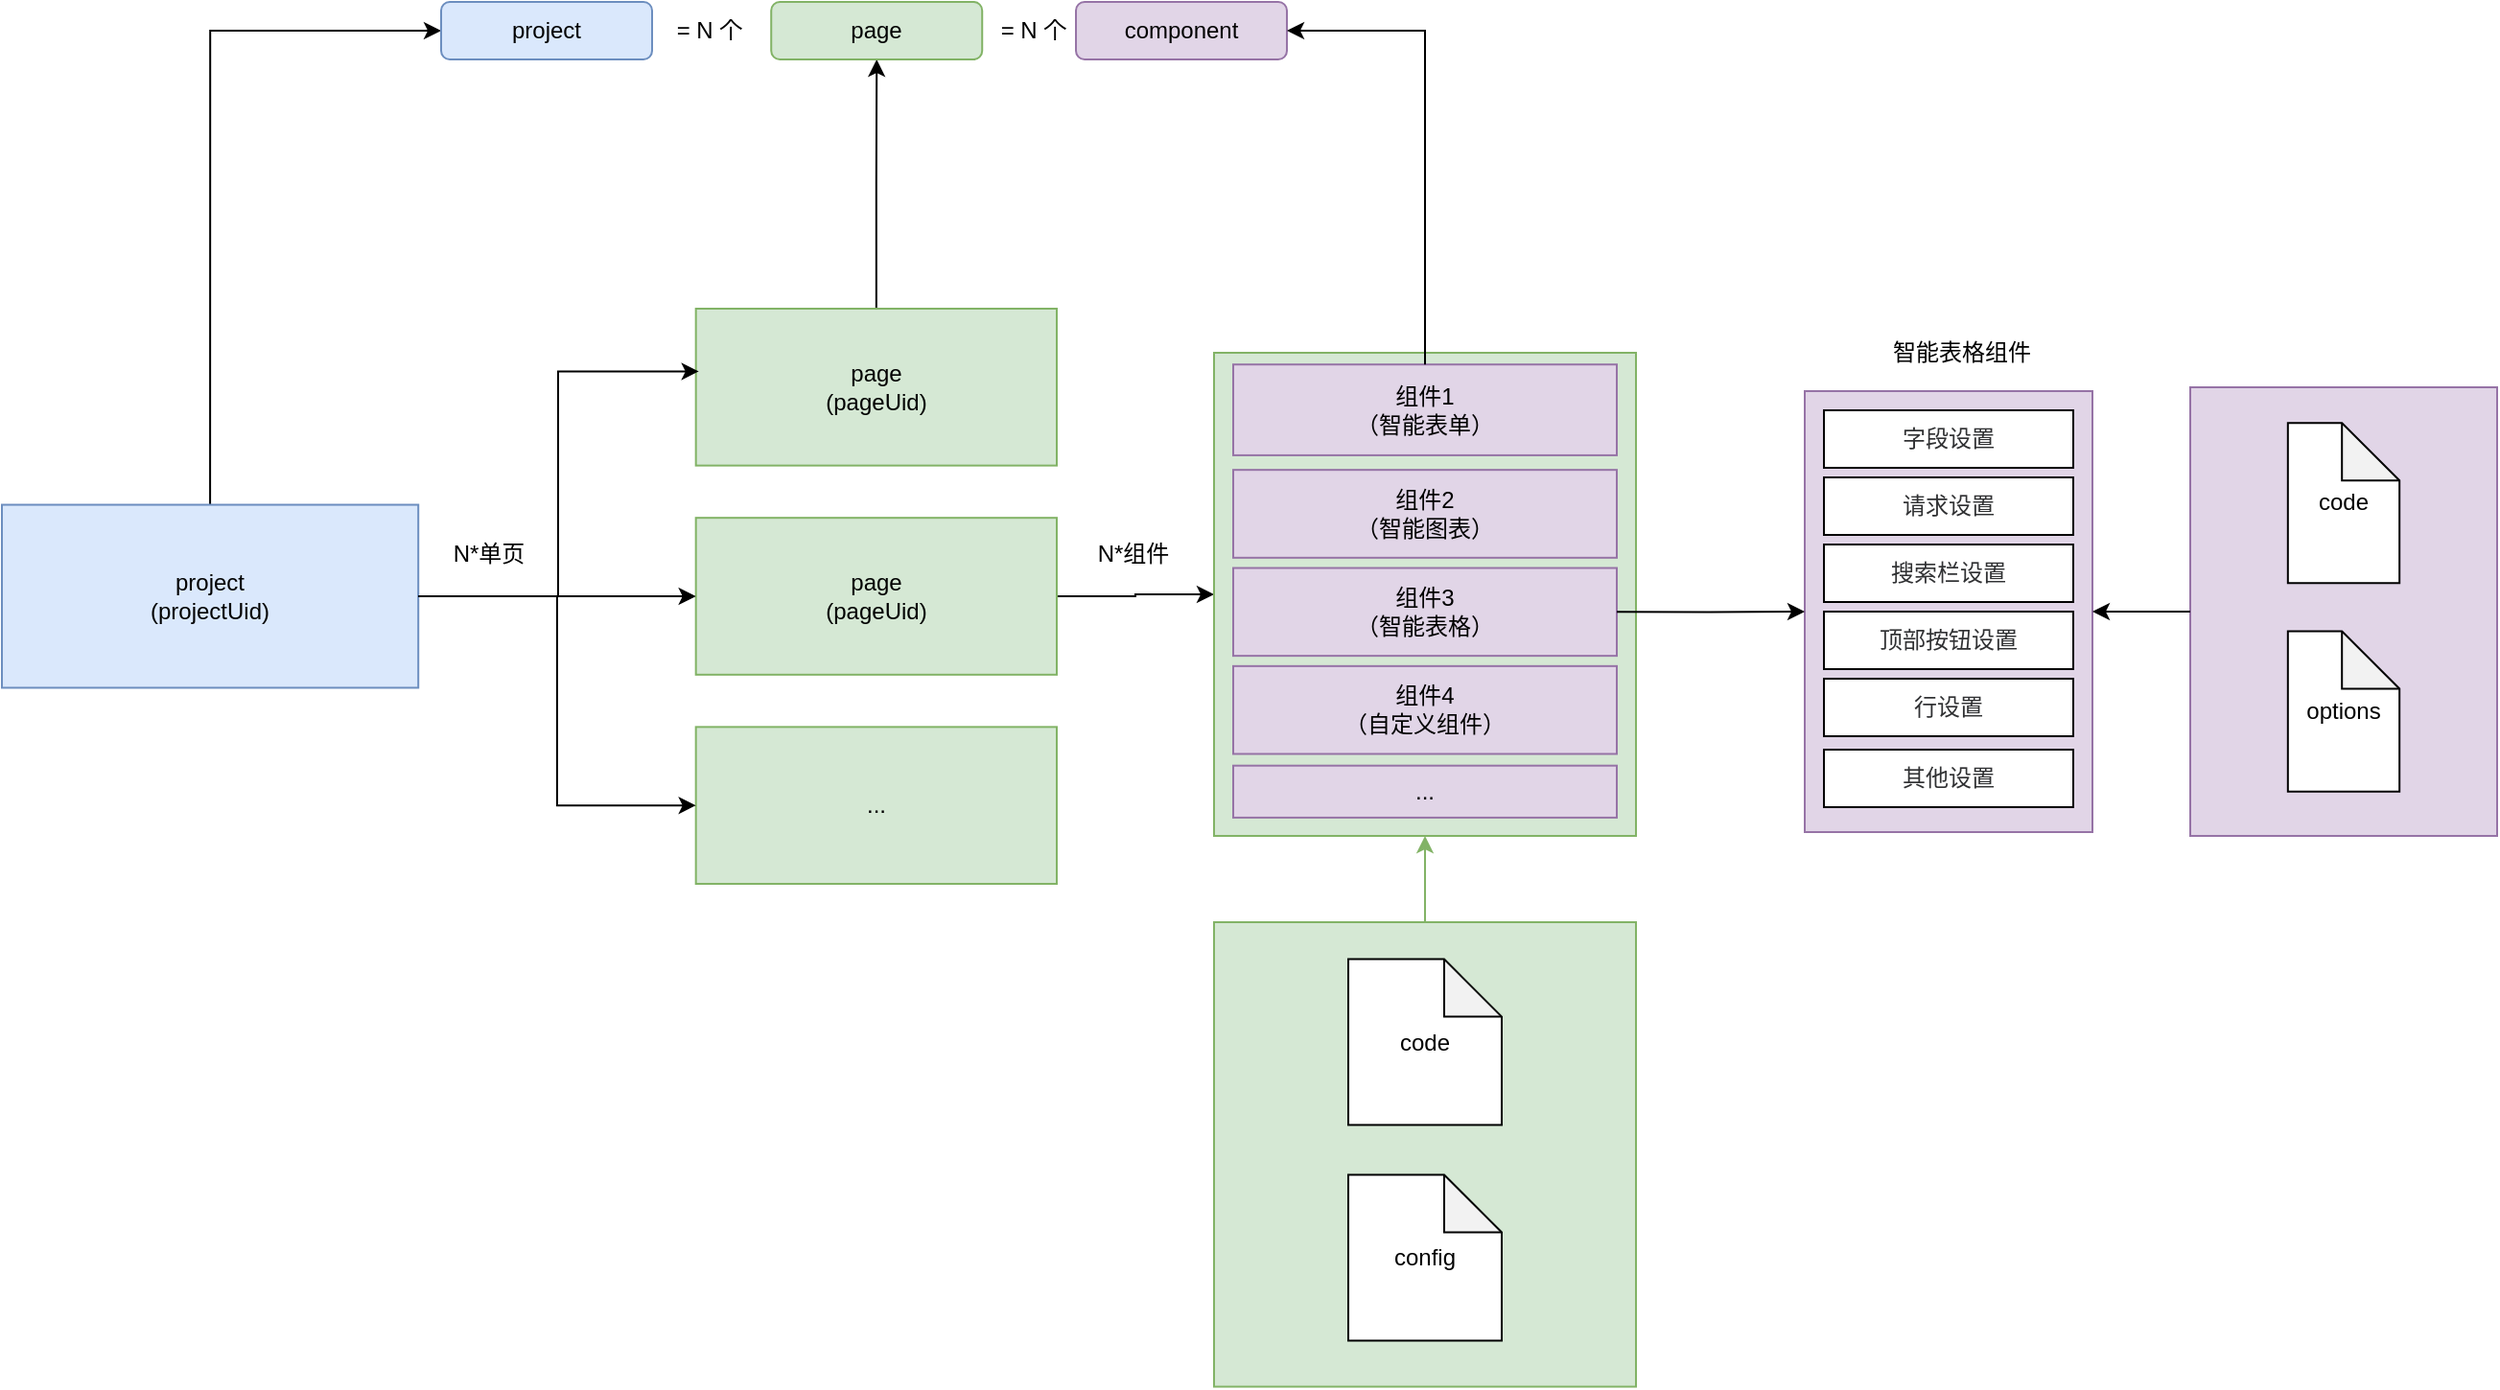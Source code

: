 <mxfile version="14.8.0" type="github">
  <diagram id="uDUzqy1bVPLQPqyA0Kb6" name="Page-1">
    <mxGraphModel dx="1892" dy="1228" grid="1" gridSize="10" guides="1" tooltips="1" connect="1" arrows="1" fold="1" page="1" pageScale="1" pageWidth="827" pageHeight="1169" math="0" shadow="0">
      <root>
        <mxCell id="0" />
        <mxCell id="1" parent="0" />
        <mxCell id="IaOmF9w9HwhS0B1iCCKS-24" style="edgeStyle=orthogonalEdgeStyle;rounded=0;orthogonalLoop=1;jettySize=auto;html=1;exitX=0.5;exitY=0;exitDx=0;exitDy=0;entryX=0;entryY=0.5;entryDx=0;entryDy=0;" edge="1" parent="1" source="IaOmF9w9HwhS0B1iCCKS-1" target="IaOmF9w9HwhS0B1iCCKS-17">
          <mxGeometry relative="1" as="geometry" />
        </mxCell>
        <mxCell id="IaOmF9w9HwhS0B1iCCKS-1" value="project&lt;br&gt;(projectUid)" style="rounded=0;whiteSpace=wrap;html=1;fillColor=#dae8fc;strokeColor=#6c8ebf;" vertex="1" parent="1">
          <mxGeometry x="20" y="282.273" width="217.105" height="95.455" as="geometry" />
        </mxCell>
        <mxCell id="IaOmF9w9HwhS0B1iCCKS-25" style="edgeStyle=orthogonalEdgeStyle;rounded=0;orthogonalLoop=1;jettySize=auto;html=1;exitX=0.5;exitY=0;exitDx=0;exitDy=0;entryX=0.5;entryY=1;entryDx=0;entryDy=0;" edge="1" parent="1" source="IaOmF9w9HwhS0B1iCCKS-4" target="IaOmF9w9HwhS0B1iCCKS-21">
          <mxGeometry relative="1" as="geometry" />
        </mxCell>
        <mxCell id="IaOmF9w9HwhS0B1iCCKS-4" value="page&lt;br&gt;(pageUid)" style="rounded=0;whiteSpace=wrap;html=1;fillColor=#d5e8d4;strokeColor=#82b366;" vertex="1" parent="1">
          <mxGeometry x="381.842" y="180" width="188.158" height="81.818" as="geometry" />
        </mxCell>
        <mxCell id="IaOmF9w9HwhS0B1iCCKS-5" style="edgeStyle=orthogonalEdgeStyle;rounded=0;orthogonalLoop=1;jettySize=auto;html=1;exitX=1;exitY=0.5;exitDx=0;exitDy=0;entryX=0.008;entryY=0.4;entryDx=0;entryDy=0;entryPerimeter=0;" edge="1" parent="1" source="IaOmF9w9HwhS0B1iCCKS-1" target="IaOmF9w9HwhS0B1iCCKS-4">
          <mxGeometry x="20" y="180" as="geometry">
            <Array as="points">
              <mxPoint x="310" y="330" />
              <mxPoint x="310" y="213" />
            </Array>
          </mxGeometry>
        </mxCell>
        <mxCell id="IaOmF9w9HwhS0B1iCCKS-55" style="edgeStyle=orthogonalEdgeStyle;rounded=0;orthogonalLoop=1;jettySize=auto;html=1;exitX=1;exitY=0.5;exitDx=0;exitDy=0;" edge="1" parent="1" source="IaOmF9w9HwhS0B1iCCKS-6" target="IaOmF9w9HwhS0B1iCCKS-28">
          <mxGeometry relative="1" as="geometry" />
        </mxCell>
        <mxCell id="IaOmF9w9HwhS0B1iCCKS-6" value="page&lt;br&gt;(pageUid)" style="rounded=0;whiteSpace=wrap;html=1;fillColor=#d5e8d4;strokeColor=#82b366;" vertex="1" parent="1">
          <mxGeometry x="381.842" y="289.091" width="188.158" height="81.818" as="geometry" />
        </mxCell>
        <mxCell id="IaOmF9w9HwhS0B1iCCKS-8" style="edgeStyle=orthogonalEdgeStyle;rounded=0;orthogonalLoop=1;jettySize=auto;html=1;exitX=1;exitY=0.5;exitDx=0;exitDy=0;" edge="1" parent="1" source="IaOmF9w9HwhS0B1iCCKS-1" target="IaOmF9w9HwhS0B1iCCKS-6">
          <mxGeometry x="20" y="180" as="geometry" />
        </mxCell>
        <mxCell id="IaOmF9w9HwhS0B1iCCKS-7" value="..." style="rounded=0;whiteSpace=wrap;html=1;fillColor=#d5e8d4;strokeColor=#82b366;" vertex="1" parent="1">
          <mxGeometry x="381.842" y="398.182" width="188.158" height="81.818" as="geometry" />
        </mxCell>
        <mxCell id="IaOmF9w9HwhS0B1iCCKS-9" style="edgeStyle=orthogonalEdgeStyle;rounded=0;orthogonalLoop=1;jettySize=auto;html=1;exitX=1;exitY=0.5;exitDx=0;exitDy=0;entryX=0;entryY=0.5;entryDx=0;entryDy=0;" edge="1" parent="1" source="IaOmF9w9HwhS0B1iCCKS-1" target="IaOmF9w9HwhS0B1iCCKS-7">
          <mxGeometry x="20" y="180" as="geometry" />
        </mxCell>
        <mxCell id="IaOmF9w9HwhS0B1iCCKS-17" value="&lt;span&gt;project&lt;/span&gt;" style="rounded=1;whiteSpace=wrap;html=1;fillColor=#dae8fc;strokeColor=#6c8ebf;" vertex="1" parent="1">
          <mxGeometry x="249" y="20" width="110" height="30" as="geometry" />
        </mxCell>
        <mxCell id="IaOmF9w9HwhS0B1iCCKS-20" value="= N 个" style="text;html=1;strokeColor=none;fillColor=none;align=center;verticalAlign=middle;whiteSpace=wrap;rounded=0;" vertex="1" parent="1">
          <mxGeometry x="364" y="25" width="50" height="20" as="geometry" />
        </mxCell>
        <mxCell id="IaOmF9w9HwhS0B1iCCKS-21" value="&lt;span&gt;page&lt;/span&gt;" style="rounded=1;whiteSpace=wrap;html=1;fillColor=#d5e8d4;strokeColor=#82b366;" vertex="1" parent="1">
          <mxGeometry x="421.11" y="20" width="110" height="30" as="geometry" />
        </mxCell>
        <mxCell id="IaOmF9w9HwhS0B1iCCKS-34" value="N*单页" style="text;html=1;strokeColor=none;fillColor=none;align=center;verticalAlign=middle;whiteSpace=wrap;rounded=0;" vertex="1" parent="1">
          <mxGeometry x="254" y="298" width="40" height="20" as="geometry" />
        </mxCell>
        <mxCell id="IaOmF9w9HwhS0B1iCCKS-37" value="" style="rounded=0;whiteSpace=wrap;html=1;fillColor=#e1d5e7;strokeColor=#9673a6;" vertex="1" parent="1">
          <mxGeometry x="960" y="223" width="150" height="230" as="geometry" />
        </mxCell>
        <mxCell id="IaOmF9w9HwhS0B1iCCKS-38" value="&lt;span style=&quot;color: rgb(48 , 49 , 51) ; font-family: &amp;#34;avenir&amp;#34; , &amp;#34;helvetica&amp;#34; , &amp;#34;arial&amp;#34; , sans-serif ; background-color: rgb(255 , 255 , 255)&quot;&gt;&lt;font style=&quot;font-size: 12px&quot;&gt;字段设置&lt;/font&gt;&lt;/span&gt;" style="rounded=0;whiteSpace=wrap;html=1;" vertex="1" parent="1">
          <mxGeometry x="970" y="233" width="130" height="30" as="geometry" />
        </mxCell>
        <mxCell id="IaOmF9w9HwhS0B1iCCKS-39" value="&lt;span style=&quot;color: rgb(48 , 49 , 51) ; font-family: &amp;#34;avenir&amp;#34; , &amp;#34;helvetica&amp;#34; , &amp;#34;arial&amp;#34; , sans-serif ; background-color: rgb(255 , 255 , 255)&quot;&gt;&lt;font style=&quot;font-size: 12px&quot;&gt;请求设置&lt;/font&gt;&lt;/span&gt;" style="rounded=0;whiteSpace=wrap;html=1;" vertex="1" parent="1">
          <mxGeometry x="970" y="268" width="130" height="30" as="geometry" />
        </mxCell>
        <mxCell id="IaOmF9w9HwhS0B1iCCKS-40" value="&lt;font color=&quot;#303133&quot; face=&quot;avenir, helvetica, arial, sans-serif&quot;&gt;&lt;span style=&quot;background-color: rgb(255 , 255 , 255)&quot;&gt;搜索栏设置&lt;/span&gt;&lt;/font&gt;" style="rounded=0;whiteSpace=wrap;html=1;" vertex="1" parent="1">
          <mxGeometry x="970" y="303" width="130" height="30" as="geometry" />
        </mxCell>
        <mxCell id="IaOmF9w9HwhS0B1iCCKS-41" value="&lt;font color=&quot;#303133&quot; face=&quot;avenir, helvetica, arial, sans-serif&quot;&gt;&lt;span style=&quot;background-color: rgb(255 , 255 , 255)&quot;&gt;顶部按钮设置&lt;/span&gt;&lt;/font&gt;" style="rounded=0;whiteSpace=wrap;html=1;" vertex="1" parent="1">
          <mxGeometry x="970" y="338" width="130" height="30" as="geometry" />
        </mxCell>
        <mxCell id="IaOmF9w9HwhS0B1iCCKS-42" value="&lt;span style=&quot;color: rgb(48 , 49 , 51) ; font-family: &amp;#34;avenir&amp;#34; , &amp;#34;helvetica&amp;#34; , &amp;#34;arial&amp;#34; , sans-serif ; background-color: rgb(255 , 255 , 255)&quot;&gt;&lt;font style=&quot;font-size: 12px&quot;&gt;行设置&lt;/font&gt;&lt;/span&gt;" style="rounded=0;whiteSpace=wrap;html=1;" vertex="1" parent="1">
          <mxGeometry x="970" y="373" width="130" height="30" as="geometry" />
        </mxCell>
        <mxCell id="IaOmF9w9HwhS0B1iCCKS-43" value="&lt;font color=&quot;#303133&quot; face=&quot;avenir, helvetica, arial, sans-serif&quot;&gt;&lt;span style=&quot;background-color: rgb(255 , 255 , 255)&quot;&gt;其他设置&lt;/span&gt;&lt;/font&gt;" style="rounded=0;whiteSpace=wrap;html=1;" vertex="1" parent="1">
          <mxGeometry x="970" y="410" width="130" height="30" as="geometry" />
        </mxCell>
        <mxCell id="IaOmF9w9HwhS0B1iCCKS-44" value="智能表格组件" style="text;html=1;strokeColor=none;fillColor=none;align=center;verticalAlign=middle;whiteSpace=wrap;rounded=0;" vertex="1" parent="1">
          <mxGeometry x="1002.5" y="193" width="77.5" height="20" as="geometry" />
        </mxCell>
        <mxCell id="IaOmF9w9HwhS0B1iCCKS-47" value="" style="group;fillColor=#d5e8d4;strokeColor=#82b366;" vertex="1" connectable="0" parent="1">
          <mxGeometry x="652" y="203" width="220" height="252" as="geometry" />
        </mxCell>
        <mxCell id="IaOmF9w9HwhS0B1iCCKS-28" value="" style="rounded=0;whiteSpace=wrap;html=1;fillColor=#d5e8d4;strokeColor=#82b366;" vertex="1" parent="IaOmF9w9HwhS0B1iCCKS-47">
          <mxGeometry width="220" height="252" as="geometry" />
        </mxCell>
        <mxCell id="IaOmF9w9HwhS0B1iCCKS-30" value="组件1&lt;br&gt;（智能表单）" style="rounded=0;whiteSpace=wrap;html=1;fillColor=#e1d5e7;strokeColor=#9673a6;" vertex="1" parent="IaOmF9w9HwhS0B1iCCKS-47">
          <mxGeometry x="10" y="6.109" width="200" height="47.345" as="geometry" />
        </mxCell>
        <mxCell id="IaOmF9w9HwhS0B1iCCKS-31" value="组件2&lt;br&gt;（智能图表）" style="rounded=0;whiteSpace=wrap;html=1;fillColor=#e1d5e7;strokeColor=#9673a6;" vertex="1" parent="IaOmF9w9HwhS0B1iCCKS-47">
          <mxGeometry x="10" y="61.091" width="200" height="45.818" as="geometry" />
        </mxCell>
        <mxCell id="IaOmF9w9HwhS0B1iCCKS-32" value="..." style="rounded=0;whiteSpace=wrap;html=1;fillColor=#e1d5e7;strokeColor=#9673a6;" vertex="1" parent="IaOmF9w9HwhS0B1iCCKS-47">
          <mxGeometry x="10" y="215.345" width="200" height="27.109" as="geometry" />
        </mxCell>
        <mxCell id="IaOmF9w9HwhS0B1iCCKS-45" value="组件3&lt;br&gt;（智能表格）" style="rounded=0;whiteSpace=wrap;html=1;fillColor=#e1d5e7;strokeColor=#9673a6;" vertex="1" parent="IaOmF9w9HwhS0B1iCCKS-47">
          <mxGeometry x="10" y="112.255" width="200" height="45.818" as="geometry" />
        </mxCell>
        <mxCell id="IaOmF9w9HwhS0B1iCCKS-46" value="组件4&lt;br&gt;（自定义组件）" style="rounded=0;whiteSpace=wrap;html=1;fillColor=#e1d5e7;strokeColor=#9673a6;" vertex="1" parent="IaOmF9w9HwhS0B1iCCKS-47">
          <mxGeometry x="10" y="163.418" width="200" height="45.818" as="geometry" />
        </mxCell>
        <mxCell id="IaOmF9w9HwhS0B1iCCKS-51" value="" style="group;fillColor=#e1d5e7;strokeColor=#9673a6;" vertex="1" connectable="0" parent="1">
          <mxGeometry x="1161" y="221" width="160" height="234" as="geometry" />
        </mxCell>
        <mxCell id="IaOmF9w9HwhS0B1iCCKS-48" value="" style="rounded=0;whiteSpace=wrap;html=1;fillColor=#e1d5e7;strokeColor=#9673a6;" vertex="1" parent="IaOmF9w9HwhS0B1iCCKS-51">
          <mxGeometry width="160" height="234.0" as="geometry" />
        </mxCell>
        <mxCell id="IaOmF9w9HwhS0B1iCCKS-49" value="code" style="shape=note;whiteSpace=wrap;html=1;backgroundOutline=1;darkOpacity=0.05;" vertex="1" parent="IaOmF9w9HwhS0B1iCCKS-51">
          <mxGeometry x="50.909" y="18.611" width="58.182" height="83.571" as="geometry" />
        </mxCell>
        <mxCell id="IaOmF9w9HwhS0B1iCCKS-50" value="options" style="shape=note;whiteSpace=wrap;html=1;backgroundOutline=1;darkOpacity=0.05;" vertex="1" parent="IaOmF9w9HwhS0B1iCCKS-51">
          <mxGeometry x="50.909" y="127.254" width="58.182" height="83.571" as="geometry" />
        </mxCell>
        <mxCell id="IaOmF9w9HwhS0B1iCCKS-52" style="edgeStyle=orthogonalEdgeStyle;rounded=0;orthogonalLoop=1;jettySize=auto;html=1;exitX=0;exitY=0.5;exitDx=0;exitDy=0;entryX=1;entryY=0.5;entryDx=0;entryDy=0;" edge="1" parent="1" source="IaOmF9w9HwhS0B1iCCKS-48" target="IaOmF9w9HwhS0B1iCCKS-37">
          <mxGeometry relative="1" as="geometry" />
        </mxCell>
        <mxCell id="IaOmF9w9HwhS0B1iCCKS-53" value="&lt;span&gt;component&lt;/span&gt;" style="rounded=1;whiteSpace=wrap;html=1;fillColor=#e1d5e7;strokeColor=#9673a6;" vertex="1" parent="1">
          <mxGeometry x="580" y="20" width="110" height="30" as="geometry" />
        </mxCell>
        <mxCell id="IaOmF9w9HwhS0B1iCCKS-54" value="= N 个" style="text;html=1;strokeColor=none;fillColor=none;align=center;verticalAlign=middle;whiteSpace=wrap;rounded=0;" vertex="1" parent="1">
          <mxGeometry x="538" y="25" width="40" height="20" as="geometry" />
        </mxCell>
        <mxCell id="IaOmF9w9HwhS0B1iCCKS-57" style="edgeStyle=orthogonalEdgeStyle;rounded=0;orthogonalLoop=1;jettySize=auto;html=1;exitX=0.5;exitY=0;exitDx=0;exitDy=0;entryX=0.5;entryY=1;entryDx=0;entryDy=0;fillColor=#d5e8d4;strokeColor=#82b366;" edge="1" parent="1" source="IaOmF9w9HwhS0B1iCCKS-11" target="IaOmF9w9HwhS0B1iCCKS-28">
          <mxGeometry relative="1" as="geometry" />
        </mxCell>
        <mxCell id="IaOmF9w9HwhS0B1iCCKS-11" value="" style="rounded=0;whiteSpace=wrap;html=1;fillColor=#d5e8d4;strokeColor=#82b366;" vertex="1" parent="1">
          <mxGeometry x="652" y="500" width="220" height="242.27" as="geometry" />
        </mxCell>
        <mxCell id="IaOmF9w9HwhS0B1iCCKS-2" value="code" style="shape=note;whiteSpace=wrap;html=1;backgroundOutline=1;darkOpacity=0.05;" vertex="1" parent="1">
          <mxGeometry x="722" y="519.269" width="80" height="86.525" as="geometry" />
        </mxCell>
        <mxCell id="IaOmF9w9HwhS0B1iCCKS-3" value="config" style="shape=note;whiteSpace=wrap;html=1;backgroundOutline=1;darkOpacity=0.05;" vertex="1" parent="1">
          <mxGeometry x="722" y="631.752" width="80" height="86.525" as="geometry" />
        </mxCell>
        <mxCell id="IaOmF9w9HwhS0B1iCCKS-56" value="N*组件" style="text;html=1;strokeColor=none;fillColor=none;align=center;verticalAlign=middle;whiteSpace=wrap;rounded=0;" vertex="1" parent="1">
          <mxGeometry x="590" y="298" width="40" height="20" as="geometry" />
        </mxCell>
        <mxCell id="IaOmF9w9HwhS0B1iCCKS-58" style="edgeStyle=orthogonalEdgeStyle;rounded=0;orthogonalLoop=1;jettySize=auto;html=1;exitX=1;exitY=0.5;exitDx=0;exitDy=0;" edge="1" parent="1" source="IaOmF9w9HwhS0B1iCCKS-45" target="IaOmF9w9HwhS0B1iCCKS-37">
          <mxGeometry relative="1" as="geometry" />
        </mxCell>
        <mxCell id="IaOmF9w9HwhS0B1iCCKS-59" style="edgeStyle=orthogonalEdgeStyle;rounded=0;orthogonalLoop=1;jettySize=auto;html=1;exitX=0.5;exitY=0;exitDx=0;exitDy=0;entryX=1;entryY=0.5;entryDx=0;entryDy=0;" edge="1" parent="1" source="IaOmF9w9HwhS0B1iCCKS-30" target="IaOmF9w9HwhS0B1iCCKS-53">
          <mxGeometry relative="1" as="geometry" />
        </mxCell>
      </root>
    </mxGraphModel>
  </diagram>
</mxfile>
